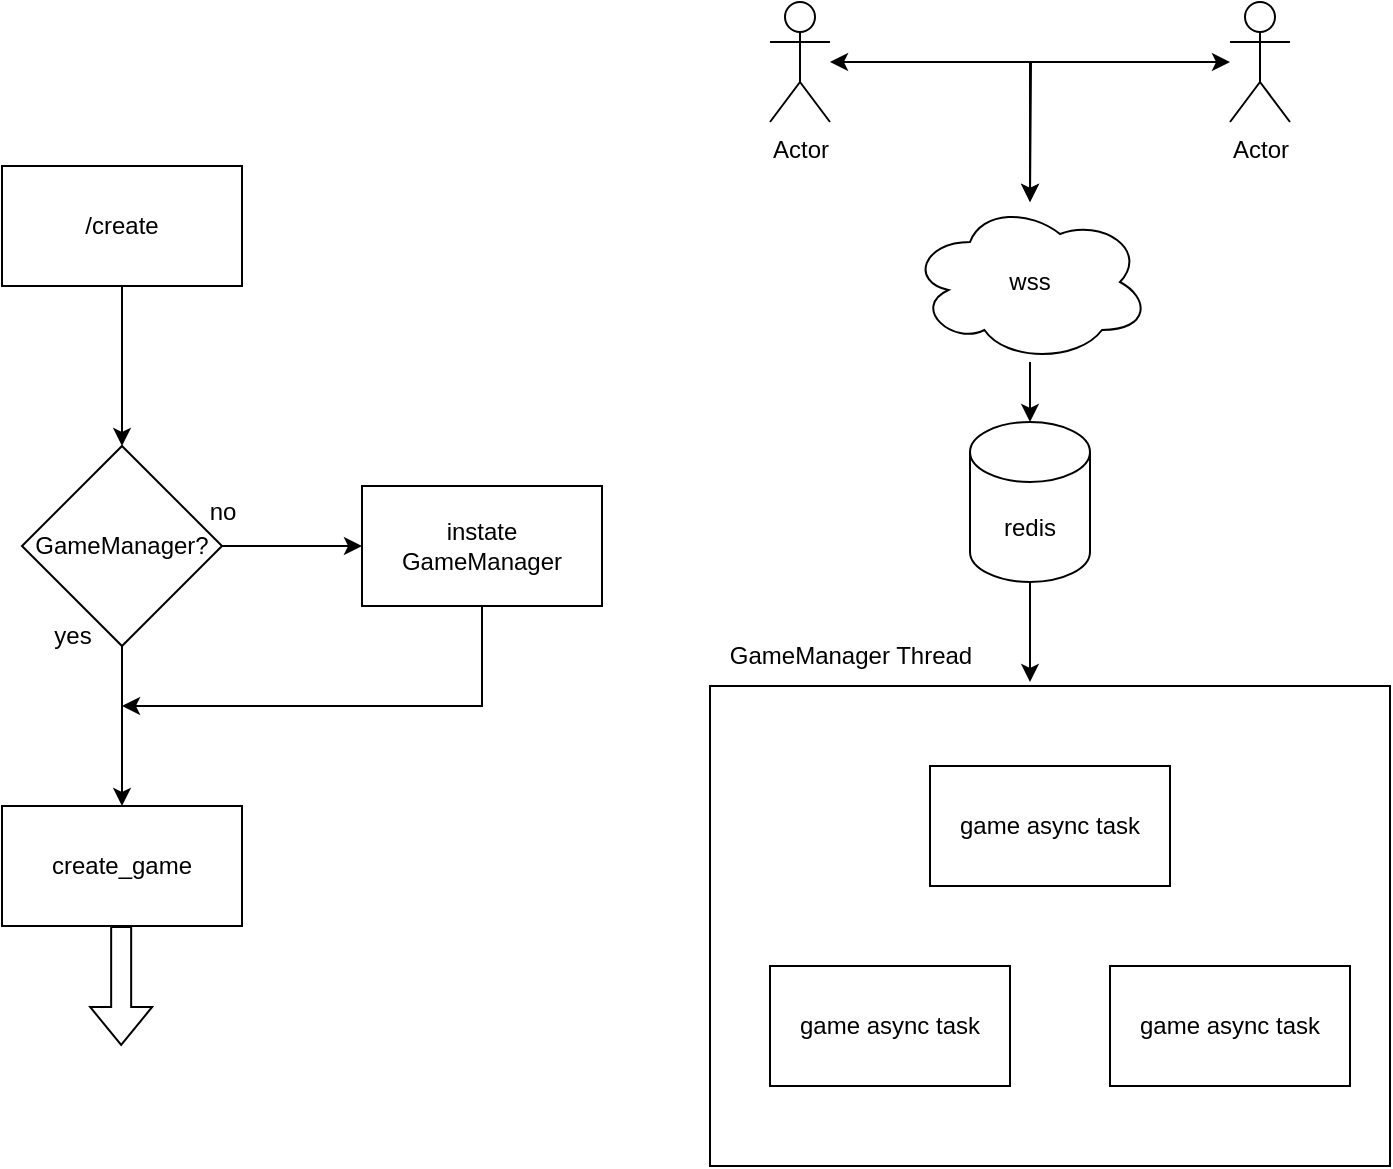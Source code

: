 <mxfile version="24.4.4" type="github">
  <diagram name="Página-1" id="-pn3sqi8I3MwEs8Mmfaj">
    <mxGraphModel dx="1179" dy="669" grid="1" gridSize="10" guides="1" tooltips="1" connect="1" arrows="1" fold="1" page="1" pageScale="1" pageWidth="827" pageHeight="1169" math="0" shadow="0">
      <root>
        <mxCell id="0" />
        <mxCell id="1" parent="0" />
        <mxCell id="sInagz4fpwWLRW9D5jU--7" value="" style="edgeStyle=orthogonalEdgeStyle;rounded=0;orthogonalLoop=1;jettySize=auto;html=1;" edge="1" parent="1" source="sInagz4fpwWLRW9D5jU--1" target="sInagz4fpwWLRW9D5jU--6">
          <mxGeometry relative="1" as="geometry" />
        </mxCell>
        <mxCell id="sInagz4fpwWLRW9D5jU--1" value="/create" style="rounded=0;whiteSpace=wrap;html=1;" vertex="1" parent="1">
          <mxGeometry x="60" y="142" width="120" height="60" as="geometry" />
        </mxCell>
        <mxCell id="sInagz4fpwWLRW9D5jU--10" value="" style="edgeStyle=orthogonalEdgeStyle;rounded=0;orthogonalLoop=1;jettySize=auto;html=1;" edge="1" parent="1" source="sInagz4fpwWLRW9D5jU--6" target="sInagz4fpwWLRW9D5jU--9">
          <mxGeometry relative="1" as="geometry" />
        </mxCell>
        <mxCell id="sInagz4fpwWLRW9D5jU--13" value="" style="edgeStyle=orthogonalEdgeStyle;rounded=0;orthogonalLoop=1;jettySize=auto;html=1;" edge="1" parent="1" source="sInagz4fpwWLRW9D5jU--6" target="sInagz4fpwWLRW9D5jU--12">
          <mxGeometry relative="1" as="geometry" />
        </mxCell>
        <mxCell id="sInagz4fpwWLRW9D5jU--6" value="GameManager?" style="rhombus;whiteSpace=wrap;html=1;rounded=0;" vertex="1" parent="1">
          <mxGeometry x="70" y="282" width="100" height="100" as="geometry" />
        </mxCell>
        <mxCell id="sInagz4fpwWLRW9D5jU--8" value="yes" style="text;html=1;align=center;verticalAlign=middle;resizable=0;points=[];autosize=1;strokeColor=none;fillColor=none;" vertex="1" parent="1">
          <mxGeometry x="75" y="362" width="40" height="30" as="geometry" />
        </mxCell>
        <mxCell id="sInagz4fpwWLRW9D5jU--9" value="create_game" style="whiteSpace=wrap;html=1;rounded=0;" vertex="1" parent="1">
          <mxGeometry x="60" y="462" width="120" height="60" as="geometry" />
        </mxCell>
        <mxCell id="sInagz4fpwWLRW9D5jU--11" value="" style="shape=flexArrow;endArrow=classic;html=1;rounded=0;" edge="1" parent="1">
          <mxGeometry width="50" height="50" relative="1" as="geometry">
            <mxPoint x="119.58" y="522" as="sourcePoint" />
            <mxPoint x="119.58" y="582" as="targetPoint" />
          </mxGeometry>
        </mxCell>
        <mxCell id="sInagz4fpwWLRW9D5jU--15" style="edgeStyle=orthogonalEdgeStyle;rounded=0;orthogonalLoop=1;jettySize=auto;html=1;" edge="1" parent="1" source="sInagz4fpwWLRW9D5jU--12">
          <mxGeometry relative="1" as="geometry">
            <mxPoint x="120" y="412" as="targetPoint" />
            <Array as="points">
              <mxPoint x="300" y="412" />
              <mxPoint x="120" y="412" />
            </Array>
          </mxGeometry>
        </mxCell>
        <mxCell id="sInagz4fpwWLRW9D5jU--12" value="instate GameManager" style="whiteSpace=wrap;html=1;rounded=0;" vertex="1" parent="1">
          <mxGeometry x="240" y="302" width="120" height="60" as="geometry" />
        </mxCell>
        <mxCell id="sInagz4fpwWLRW9D5jU--14" value="no" style="text;html=1;align=center;verticalAlign=middle;resizable=0;points=[];autosize=1;strokeColor=none;fillColor=none;" vertex="1" parent="1">
          <mxGeometry x="150" y="300" width="40" height="30" as="geometry" />
        </mxCell>
        <mxCell id="sInagz4fpwWLRW9D5jU--32" value="game async task" style="rounded=0;whiteSpace=wrap;html=1;" vertex="1" parent="1">
          <mxGeometry x="524" y="442" width="120" height="60" as="geometry" />
        </mxCell>
        <mxCell id="sInagz4fpwWLRW9D5jU--33" value="game async task" style="rounded=0;whiteSpace=wrap;html=1;" vertex="1" parent="1">
          <mxGeometry x="444" y="542" width="120" height="60" as="geometry" />
        </mxCell>
        <mxCell id="sInagz4fpwWLRW9D5jU--34" value="" style="rounded=0;whiteSpace=wrap;html=1;fillColor=none;" vertex="1" parent="1">
          <mxGeometry x="414" y="402" width="340" height="240" as="geometry" />
        </mxCell>
        <mxCell id="sInagz4fpwWLRW9D5jU--35" value="game async task" style="rounded=0;whiteSpace=wrap;html=1;" vertex="1" parent="1">
          <mxGeometry x="614" y="542" width="120" height="60" as="geometry" />
        </mxCell>
        <mxCell id="sInagz4fpwWLRW9D5jU--36" value="GameManager Thread" style="text;html=1;align=center;verticalAlign=middle;resizable=0;points=[];autosize=1;strokeColor=none;fillColor=none;" vertex="1" parent="1">
          <mxGeometry x="414" y="372" width="140" height="30" as="geometry" />
        </mxCell>
        <mxCell id="sInagz4fpwWLRW9D5jU--44" style="edgeStyle=orthogonalEdgeStyle;rounded=0;orthogonalLoop=1;jettySize=auto;html=1;startArrow=classic;startFill=1;" edge="1" parent="1" source="sInagz4fpwWLRW9D5jU--37">
          <mxGeometry relative="1" as="geometry">
            <mxPoint x="574" y="160" as="targetPoint" />
          </mxGeometry>
        </mxCell>
        <mxCell id="sInagz4fpwWLRW9D5jU--37" value="Actor" style="shape=umlActor;verticalLabelPosition=bottom;verticalAlign=top;html=1;outlineConnect=0;" vertex="1" parent="1">
          <mxGeometry x="674" y="60" width="30" height="60" as="geometry" />
        </mxCell>
        <mxCell id="sInagz4fpwWLRW9D5jU--43" style="edgeStyle=orthogonalEdgeStyle;rounded=0;orthogonalLoop=1;jettySize=auto;html=1;startArrow=classic;startFill=1;" edge="1" parent="1" source="sInagz4fpwWLRW9D5jU--38" target="sInagz4fpwWLRW9D5jU--42">
          <mxGeometry relative="1" as="geometry" />
        </mxCell>
        <mxCell id="sInagz4fpwWLRW9D5jU--38" value="Actor" style="shape=umlActor;verticalLabelPosition=bottom;verticalAlign=top;html=1;outlineConnect=0;" vertex="1" parent="1">
          <mxGeometry x="444" y="60" width="30" height="60" as="geometry" />
        </mxCell>
        <mxCell id="sInagz4fpwWLRW9D5jU--46" value="" style="edgeStyle=orthogonalEdgeStyle;rounded=0;orthogonalLoop=1;jettySize=auto;html=1;" edge="1" parent="1" source="sInagz4fpwWLRW9D5jU--41">
          <mxGeometry relative="1" as="geometry">
            <mxPoint x="574" y="400" as="targetPoint" />
          </mxGeometry>
        </mxCell>
        <mxCell id="sInagz4fpwWLRW9D5jU--41" value="redis" style="shape=cylinder3;whiteSpace=wrap;html=1;boundedLbl=1;backgroundOutline=1;size=15;" vertex="1" parent="1">
          <mxGeometry x="544" y="270" width="60" height="80" as="geometry" />
        </mxCell>
        <mxCell id="sInagz4fpwWLRW9D5jU--45" value="" style="edgeStyle=orthogonalEdgeStyle;rounded=0;orthogonalLoop=1;jettySize=auto;html=1;" edge="1" parent="1" source="sInagz4fpwWLRW9D5jU--42" target="sInagz4fpwWLRW9D5jU--41">
          <mxGeometry relative="1" as="geometry" />
        </mxCell>
        <mxCell id="sInagz4fpwWLRW9D5jU--42" value="wss" style="ellipse;shape=cloud;whiteSpace=wrap;html=1;" vertex="1" parent="1">
          <mxGeometry x="514" y="160" width="120" height="80" as="geometry" />
        </mxCell>
      </root>
    </mxGraphModel>
  </diagram>
</mxfile>
